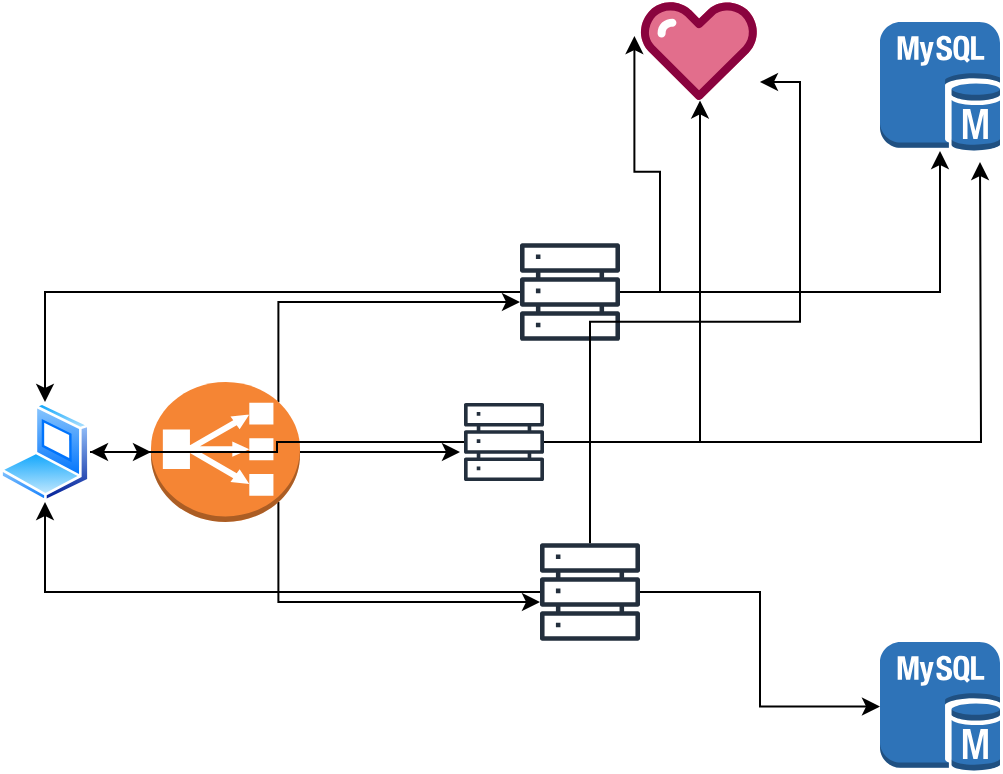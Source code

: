 <mxfile version="24.6.4" type="device">
  <diagram name="Page-1" id="iqrGZ__43EqKG2Y7HKiT">
    <mxGraphModel dx="1050" dy="557" grid="1" gridSize="10" guides="1" tooltips="1" connect="1" arrows="1" fold="1" page="1" pageScale="1" pageWidth="827" pageHeight="1169" math="0" shadow="0">
      <root>
        <mxCell id="0" />
        <mxCell id="1" parent="0" />
        <mxCell id="emtfSQkOROYO8qkGiPeN-2" style="edgeStyle=orthogonalEdgeStyle;rounded=0;orthogonalLoop=1;jettySize=auto;html=1;" edge="1" parent="1" source="emtfSQkOROYO8qkGiPeN-1" target="emtfSQkOROYO8qkGiPeN-3">
          <mxGeometry relative="1" as="geometry">
            <mxPoint x="170" y="285" as="targetPoint" />
          </mxGeometry>
        </mxCell>
        <mxCell id="emtfSQkOROYO8qkGiPeN-1" value="" style="image;aspect=fixed;perimeter=ellipsePerimeter;html=1;align=center;shadow=0;dashed=0;spacingTop=3;image=img/lib/active_directory/laptop_client.svg;" vertex="1" parent="1">
          <mxGeometry x="60" y="260" width="45" height="50" as="geometry" />
        </mxCell>
        <mxCell id="emtfSQkOROYO8qkGiPeN-4" style="edgeStyle=orthogonalEdgeStyle;rounded=0;orthogonalLoop=1;jettySize=auto;html=1;exitX=0.855;exitY=0.145;exitDx=0;exitDy=0;exitPerimeter=0;" edge="1" parent="1" source="emtfSQkOROYO8qkGiPeN-3" target="emtfSQkOROYO8qkGiPeN-8">
          <mxGeometry relative="1" as="geometry">
            <mxPoint x="280" y="260" as="targetPoint" />
            <Array as="points">
              <mxPoint x="199" y="210" />
            </Array>
          </mxGeometry>
        </mxCell>
        <mxCell id="emtfSQkOROYO8qkGiPeN-5" style="edgeStyle=orthogonalEdgeStyle;rounded=0;orthogonalLoop=1;jettySize=auto;html=1;" edge="1" parent="1" source="emtfSQkOROYO8qkGiPeN-3">
          <mxGeometry relative="1" as="geometry">
            <mxPoint x="290" y="285" as="targetPoint" />
          </mxGeometry>
        </mxCell>
        <mxCell id="emtfSQkOROYO8qkGiPeN-7" style="edgeStyle=orthogonalEdgeStyle;rounded=0;orthogonalLoop=1;jettySize=auto;html=1;exitX=0.855;exitY=0.855;exitDx=0;exitDy=0;exitPerimeter=0;" edge="1" parent="1" source="emtfSQkOROYO8qkGiPeN-3" target="emtfSQkOROYO8qkGiPeN-9">
          <mxGeometry relative="1" as="geometry">
            <mxPoint x="280" y="310" as="targetPoint" />
            <Array as="points">
              <mxPoint x="199" y="360" />
            </Array>
          </mxGeometry>
        </mxCell>
        <mxCell id="emtfSQkOROYO8qkGiPeN-3" value="" style="outlineConnect=0;dashed=0;verticalLabelPosition=bottom;verticalAlign=top;align=center;html=1;shape=mxgraph.aws3.classic_load_balancer;fillColor=#F58534;gradientColor=none;" vertex="1" parent="1">
          <mxGeometry x="135.5" y="250" width="74.5" height="70" as="geometry" />
        </mxCell>
        <mxCell id="emtfSQkOROYO8qkGiPeN-14" style="edgeStyle=orthogonalEdgeStyle;rounded=0;orthogonalLoop=1;jettySize=auto;html=1;" edge="1" parent="1" source="emtfSQkOROYO8qkGiPeN-8" target="emtfSQkOROYO8qkGiPeN-12">
          <mxGeometry relative="1" as="geometry" />
        </mxCell>
        <mxCell id="emtfSQkOROYO8qkGiPeN-17" style="edgeStyle=orthogonalEdgeStyle;rounded=0;orthogonalLoop=1;jettySize=auto;html=1;entryX=-0.047;entryY=0.346;entryDx=0;entryDy=0;entryPerimeter=0;" edge="1" parent="1" source="emtfSQkOROYO8qkGiPeN-8" target="emtfSQkOROYO8qkGiPeN-13">
          <mxGeometry relative="1" as="geometry">
            <mxPoint x="345" y="80" as="targetPoint" />
          </mxGeometry>
        </mxCell>
        <mxCell id="emtfSQkOROYO8qkGiPeN-21" style="edgeStyle=orthogonalEdgeStyle;rounded=0;orthogonalLoop=1;jettySize=auto;html=1;entryX=0.5;entryY=0;entryDx=0;entryDy=0;" edge="1" parent="1" source="emtfSQkOROYO8qkGiPeN-8" target="emtfSQkOROYO8qkGiPeN-1">
          <mxGeometry relative="1" as="geometry" />
        </mxCell>
        <mxCell id="emtfSQkOROYO8qkGiPeN-8" value="" style="sketch=0;outlineConnect=0;fontColor=#232F3E;gradientColor=none;fillColor=#232F3D;strokeColor=none;dashed=0;verticalLabelPosition=bottom;verticalAlign=top;align=center;html=1;fontSize=12;fontStyle=0;aspect=fixed;pointerEvents=1;shape=mxgraph.aws4.servers;" vertex="1" parent="1">
          <mxGeometry x="320" y="180" width="50" height="50" as="geometry" />
        </mxCell>
        <mxCell id="emtfSQkOROYO8qkGiPeN-20" style="edgeStyle=orthogonalEdgeStyle;rounded=0;orthogonalLoop=1;jettySize=auto;html=1;entryX=0.5;entryY=1;entryDx=0;entryDy=0;" edge="1" parent="1" source="emtfSQkOROYO8qkGiPeN-9" target="emtfSQkOROYO8qkGiPeN-1">
          <mxGeometry relative="1" as="geometry" />
        </mxCell>
        <mxCell id="emtfSQkOROYO8qkGiPeN-9" value="" style="sketch=0;outlineConnect=0;fontColor=#232F3E;gradientColor=none;fillColor=#232F3D;strokeColor=none;dashed=0;verticalLabelPosition=bottom;verticalAlign=top;align=center;html=1;fontSize=12;fontStyle=0;aspect=fixed;pointerEvents=1;shape=mxgraph.aws4.servers;" vertex="1" parent="1">
          <mxGeometry x="330" y="330" width="50" height="50" as="geometry" />
        </mxCell>
        <mxCell id="emtfSQkOROYO8qkGiPeN-16" style="edgeStyle=orthogonalEdgeStyle;rounded=0;orthogonalLoop=1;jettySize=auto;html=1;" edge="1" parent="1" source="emtfSQkOROYO8qkGiPeN-10">
          <mxGeometry relative="1" as="geometry">
            <mxPoint x="550" y="140" as="targetPoint" />
          </mxGeometry>
        </mxCell>
        <mxCell id="emtfSQkOROYO8qkGiPeN-18" style="edgeStyle=orthogonalEdgeStyle;rounded=0;orthogonalLoop=1;jettySize=auto;html=1;" edge="1" parent="1" source="emtfSQkOROYO8qkGiPeN-10" target="emtfSQkOROYO8qkGiPeN-13">
          <mxGeometry relative="1" as="geometry" />
        </mxCell>
        <mxCell id="emtfSQkOROYO8qkGiPeN-22" style="edgeStyle=orthogonalEdgeStyle;rounded=0;orthogonalLoop=1;jettySize=auto;html=1;entryX=1;entryY=0.5;entryDx=0;entryDy=0;" edge="1" parent="1" source="emtfSQkOROYO8qkGiPeN-10" target="emtfSQkOROYO8qkGiPeN-1">
          <mxGeometry relative="1" as="geometry" />
        </mxCell>
        <mxCell id="emtfSQkOROYO8qkGiPeN-10" value="" style="sketch=0;outlineConnect=0;fontColor=#232F3E;gradientColor=none;fillColor=#232F3D;strokeColor=none;dashed=0;verticalLabelPosition=bottom;verticalAlign=top;align=center;html=1;fontSize=12;fontStyle=0;aspect=fixed;pointerEvents=1;shape=mxgraph.aws4.servers;" vertex="1" parent="1">
          <mxGeometry x="292" y="260" width="40" height="40" as="geometry" />
        </mxCell>
        <mxCell id="emtfSQkOROYO8qkGiPeN-11" value="" style="outlineConnect=0;dashed=0;verticalLabelPosition=bottom;verticalAlign=top;align=center;html=1;shape=mxgraph.aws3.mysql_db_instance;fillColor=#2E73B8;gradientColor=none;" vertex="1" parent="1">
          <mxGeometry x="500" y="380" width="60" height="64.5" as="geometry" />
        </mxCell>
        <mxCell id="emtfSQkOROYO8qkGiPeN-12" value="" style="outlineConnect=0;dashed=0;verticalLabelPosition=bottom;verticalAlign=top;align=center;html=1;shape=mxgraph.aws3.mysql_db_instance;fillColor=#2E73B8;gradientColor=none;" vertex="1" parent="1">
          <mxGeometry x="500" y="70" width="60" height="64.5" as="geometry" />
        </mxCell>
        <mxCell id="emtfSQkOROYO8qkGiPeN-13" value="" style="verticalLabelPosition=bottom;aspect=fixed;html=1;shape=mxgraph.salesforce.service;" vertex="1" parent="1">
          <mxGeometry x="380" y="60" width="60" height="49.2" as="geometry" />
        </mxCell>
        <mxCell id="emtfSQkOROYO8qkGiPeN-15" style="edgeStyle=orthogonalEdgeStyle;rounded=0;orthogonalLoop=1;jettySize=auto;html=1;entryX=0;entryY=0.5;entryDx=0;entryDy=0;entryPerimeter=0;" edge="1" parent="1" source="emtfSQkOROYO8qkGiPeN-9" target="emtfSQkOROYO8qkGiPeN-11">
          <mxGeometry relative="1" as="geometry" />
        </mxCell>
        <mxCell id="emtfSQkOROYO8qkGiPeN-19" style="edgeStyle=orthogonalEdgeStyle;rounded=0;orthogonalLoop=1;jettySize=auto;html=1;entryX=1;entryY=0.813;entryDx=0;entryDy=0;entryPerimeter=0;" edge="1" parent="1" source="emtfSQkOROYO8qkGiPeN-9" target="emtfSQkOROYO8qkGiPeN-13">
          <mxGeometry relative="1" as="geometry" />
        </mxCell>
      </root>
    </mxGraphModel>
  </diagram>
</mxfile>
